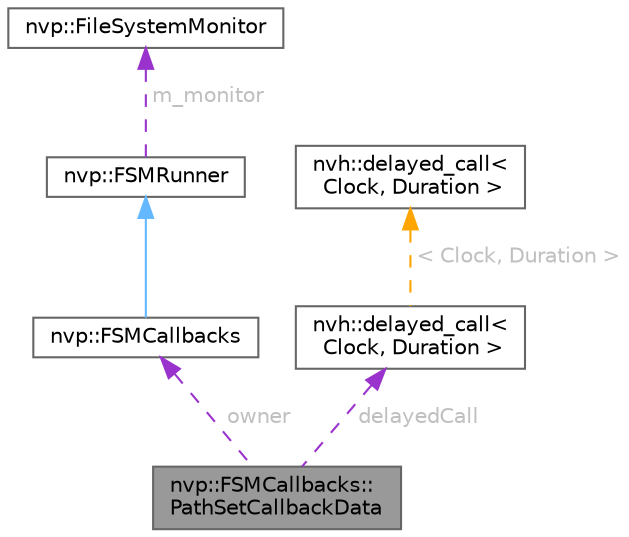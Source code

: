 digraph "nvp::FSMCallbacks::PathSetCallbackData"
{
 // LATEX_PDF_SIZE
  bgcolor="transparent";
  edge [fontname=Helvetica,fontsize=10,labelfontname=Helvetica,labelfontsize=10];
  node [fontname=Helvetica,fontsize=10,shape=box,height=0.2,width=0.4];
  Node1 [id="Node000001",label="nvp::FSMCallbacks::\lPathSetCallbackData",height=0.2,width=0.4,color="gray40", fillcolor="grey60", style="filled", fontcolor="black",tooltip=" "];
  Node2 -> Node1 [id="edge1_Node000001_Node000002",dir="back",color="darkorchid3",style="dashed",tooltip=" ",label=" owner",fontcolor="grey" ];
  Node2 [id="Node000002",label="nvp::FSMCallbacks",height=0.2,width=0.4,color="gray40", fillcolor="white", style="filled",URL="$classnvp_1_1_f_s_m_callbacks.html",tooltip=" "];
  Node3 -> Node2 [id="edge2_Node000002_Node000003",dir="back",color="steelblue1",style="solid",tooltip=" "];
  Node3 [id="Node000003",label="nvp::FSMRunner",height=0.2,width=0.4,color="gray40", fillcolor="white", style="filled",URL="$classnvp_1_1_f_s_m_runner.html",tooltip=" "];
  Node4 -> Node3 [id="edge3_Node000003_Node000004",dir="back",color="darkorchid3",style="dashed",tooltip=" ",label=" m_monitor",fontcolor="grey" ];
  Node4 [id="Node000004",label="nvp::FileSystemMonitor",height=0.2,width=0.4,color="gray40", fillcolor="white", style="filled",URL="$classnvp_1_1_file_system_monitor.html",tooltip=" "];
  Node5 -> Node1 [id="edge4_Node000001_Node000005",dir="back",color="darkorchid3",style="dashed",tooltip=" ",label=" delayedCall",fontcolor="grey" ];
  Node5 [id="Node000005",label="nvh::delayed_call\<\l Clock, Duration \>",height=0.2,width=0.4,color="gray40", fillcolor="white", style="filled",URL="$classnvh_1_1delayed__call.html",tooltip=" "];
  Node6 -> Node5 [id="edge5_Node000005_Node000006",dir="back",color="orange",style="dashed",tooltip=" ",label=" \< Clock, Duration \>",fontcolor="grey" ];
  Node6 [id="Node000006",label="nvh::delayed_call\<\l Clock, Duration \>",height=0.2,width=0.4,color="gray40", fillcolor="white", style="filled",URL="$classnvh_1_1delayed__call.html",tooltip=" "];
}
